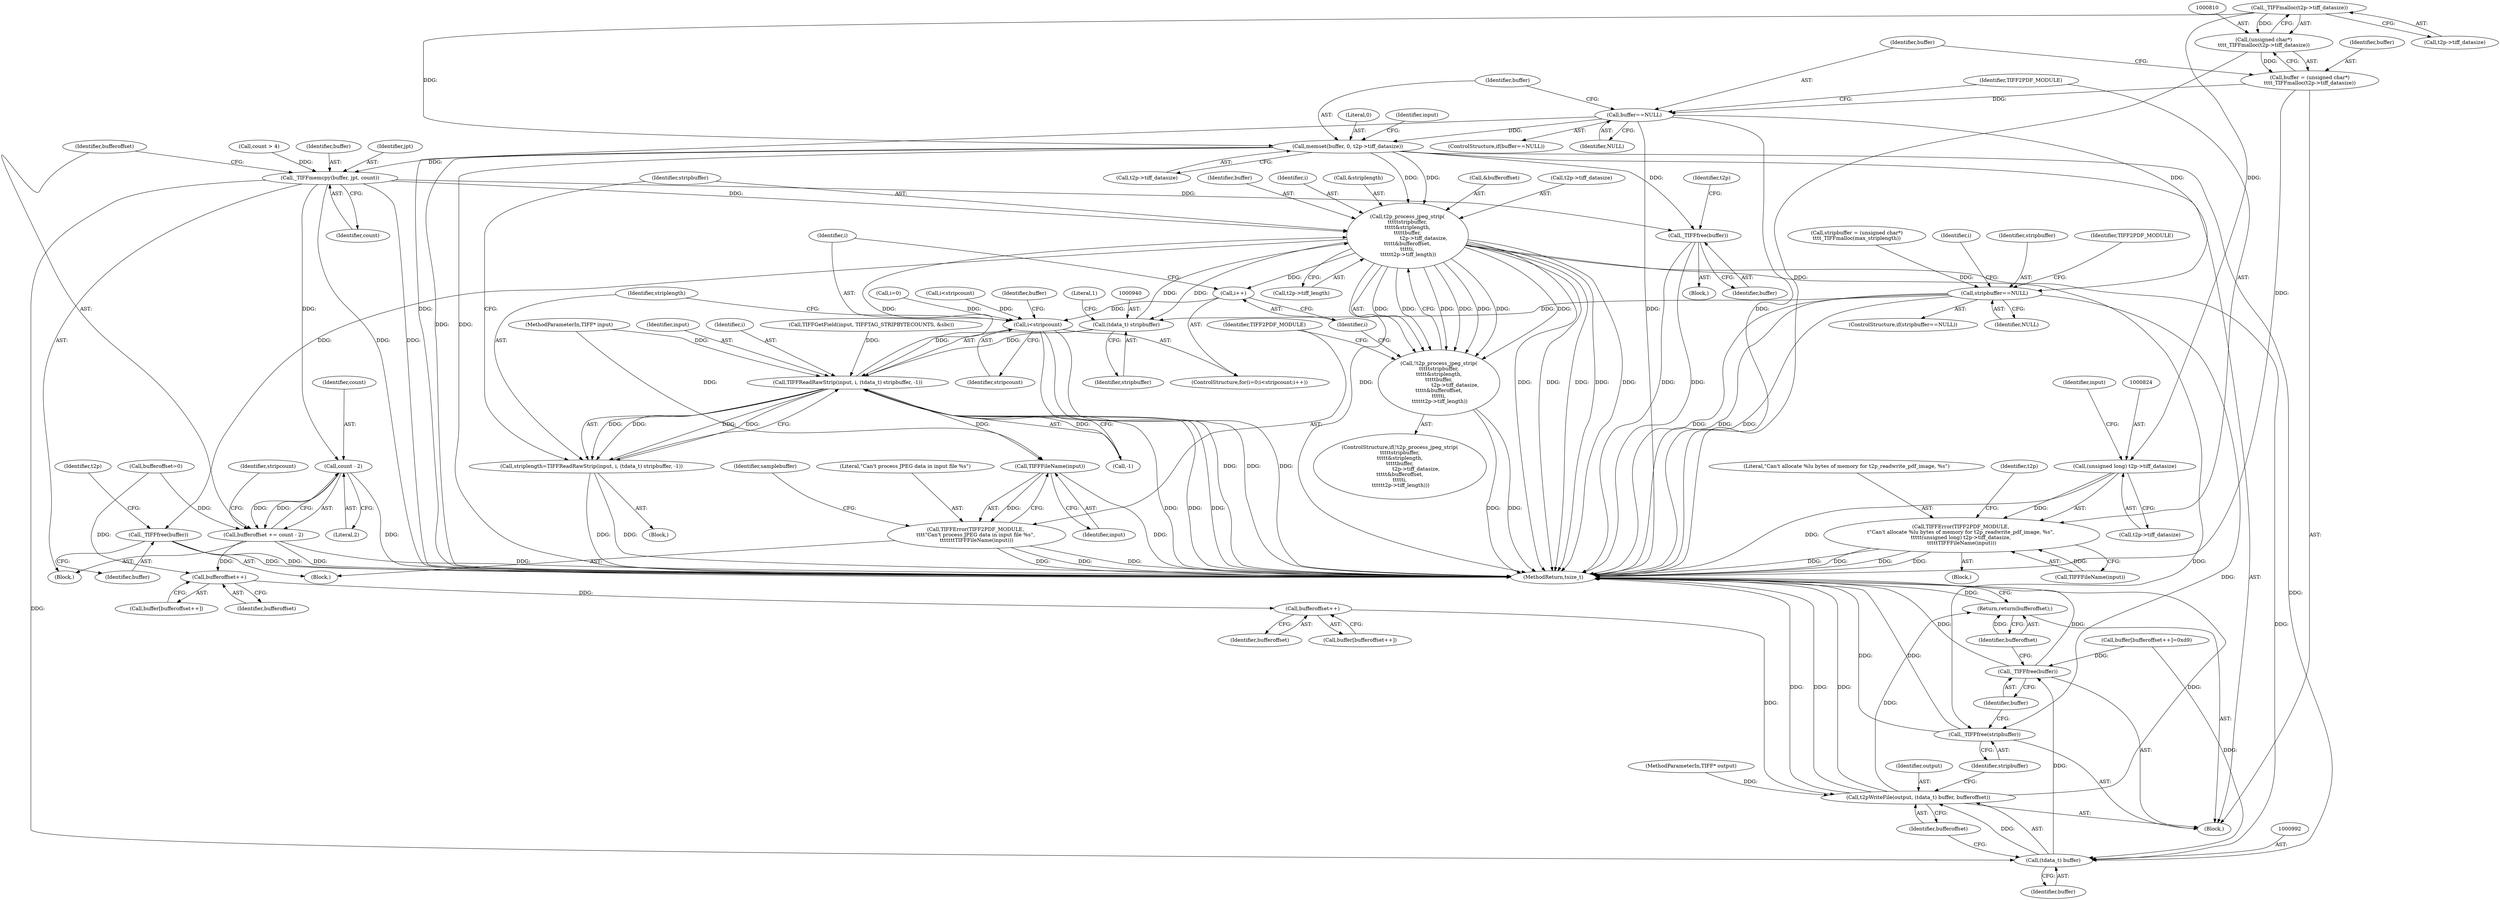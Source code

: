 digraph "0_libtiff_83a4b92815ea04969d494416eaae3d4c6b338e4a#diff-c8b4b355f9b5c06d585b23138e1c185f_4@API" {
"1000811" [label="(Call,_TIFFmalloc(t2p->tiff_datasize))"];
"1000809" [label="(Call,(unsigned char*)\n\t\t\t\t_TIFFmalloc(t2p->tiff_datasize))"];
"1000807" [label="(Call,buffer = (unsigned char*)\n\t\t\t\t_TIFFmalloc(t2p->tiff_datasize))"];
"1000816" [label="(Call,buffer==NULL)"];
"1000837" [label="(Call,memset(buffer, 0, t2p->tiff_datasize))"];
"1000859" [label="(Call,_TIFFmemcpy(buffer, jpt, count))"];
"1000865" [label="(Call,count - 2)"];
"1000863" [label="(Call,bufferoffset += count - 2)"];
"1000980" [label="(Call,bufferoffset++)"];
"1000986" [label="(Call,bufferoffset++)"];
"1000989" [label="(Call,t2pWriteFile(output, (tdata_t) buffer, bufferoffset))"];
"1000999" [label="(Return,return(bufferoffset);)"];
"1000915" [label="(Call,_TIFFfree(buffer))"];
"1000946" [label="(Call,t2p_process_jpeg_strip(\n \t\t\t\t\tstripbuffer, \n \t\t\t\t\t&striplength, \n\t\t\t\t\tbuffer,\n                    t2p->tiff_datasize,\n \t\t\t\t\t&bufferoffset, \n \t\t\t\t\ti, \n \t\t\t\t\tt2p->tiff_length))"];
"1000931" [label="(Call,i++)"];
"1000928" [label="(Call,i<stripcount)"];
"1000936" [label="(Call,TIFFReadRawStrip(input, i, (tdata_t) stripbuffer, -1))"];
"1000934" [label="(Call,striplength=TIFFReadRawStrip(input, i, (tdata_t) stripbuffer, -1))"];
"1000964" [label="(Call,TIFFFileName(input))"];
"1000961" [label="(Call,TIFFError(TIFF2PDF_MODULE, \n\t\t\t\t\"Can't process JPEG data in input file %s\", \n\t\t\t\t\t\t\tTIFFFileName(input)))"];
"1000939" [label="(Call,(tdata_t) stripbuffer)"];
"1000945" [label="(Call,!t2p_process_jpeg_strip(\n \t\t\t\t\tstripbuffer, \n \t\t\t\t\t&striplength, \n\t\t\t\t\tbuffer,\n                    t2p->tiff_datasize,\n \t\t\t\t\t&bufferoffset, \n \t\t\t\t\ti, \n \t\t\t\t\tt2p->tiff_length))"];
"1000968" [label="(Call,_TIFFfree(buffer))"];
"1000991" [label="(Call,(tdata_t) buffer)"];
"1000997" [label="(Call,_TIFFfree(buffer))"];
"1000995" [label="(Call,_TIFFfree(stripbuffer))"];
"1000905" [label="(Call,stripbuffer==NULL)"];
"1000823" [label="(Call,(unsigned long) t2p->tiff_datasize)"];
"1000820" [label="(Call,TIFFError(TIFF2PDF_MODULE, \n\t\"Can't allocate %lu bytes of memory for t2p_readwrite_pdf_image, %s\", \n\t\t\t\t\t(unsigned long) t2p->tiff_datasize, \n\t\t\t\t\tTIFFFileName(input)))"];
"1000960" [label="(Block,)"];
"1000939" [label="(Call,(tdata_t) stripbuffer)"];
"1000864" [label="(Identifier,bufferoffset)"];
"1000822" [label="(Literal,\"Can't allocate %lu bytes of memory for t2p_readwrite_pdf_image, %s\")"];
"1000898" [label="(Call,stripbuffer = (unsigned char*)\n\t\t\t\t_TIFFmalloc(max_striplength))"];
"1000946" [label="(Call,t2p_process_jpeg_strip(\n \t\t\t\t\tstripbuffer, \n \t\t\t\t\t&striplength, \n\t\t\t\t\tbuffer,\n                    t2p->tiff_datasize,\n \t\t\t\t\t&bufferoffset, \n \t\t\t\t\ti, \n \t\t\t\t\tt2p->tiff_length))"];
"1000829" [label="(Identifier,input)"];
"1000908" [label="(Block,)"];
"1000994" [label="(Identifier,bufferoffset)"];
"1000838" [label="(Identifier,buffer)"];
"1000957" [label="(Call,t2p->tiff_length)"];
"1000956" [label="(Identifier,i)"];
"1000943" [label="(Literal,1)"];
"1000819" [label="(Block,)"];
"1000928" [label="(Call,i<stripcount)"];
"1000839" [label="(Literal,0)"];
"1000945" [label="(Call,!t2p_process_jpeg_strip(\n \t\t\t\t\tstripbuffer, \n \t\t\t\t\t&striplength, \n\t\t\t\t\tbuffer,\n                    t2p->tiff_datasize,\n \t\t\t\t\t&bufferoffset, \n \t\t\t\t\ti, \n \t\t\t\t\tt2p->tiff_length))"];
"1000815" [label="(ControlStructure,if(buffer==NULL))"];
"1000926" [label="(Identifier,i)"];
"1000948" [label="(Call,&striplength)"];
"1000986" [label="(Call,bufferoffset++)"];
"1000846" [label="(Identifier,input)"];
"1000906" [label="(Identifier,stripbuffer)"];
"1000855" [label="(Call,count > 4)"];
"1000809" [label="(Call,(unsigned char*)\n\t\t\t\t_TIFFmalloc(t2p->tiff_datasize))"];
"1000954" [label="(Call,&bufferoffset)"];
"1000968" [label="(Call,_TIFFfree(buffer))"];
"1000965" [label="(Identifier,input)"];
"1000934" [label="(Call,striplength=TIFFReadRawStrip(input, i, (tdata_t) stripbuffer, -1))"];
"1000995" [label="(Call,_TIFFfree(stripbuffer))"];
"1000962" [label="(Identifier,TIFF2PDF_MODULE)"];
"1000816" [label="(Call,buffer==NULL)"];
"1000915" [label="(Call,_TIFFfree(buffer))"];
"1000996" [label="(Identifier,stripbuffer)"];
"1000980" [label="(Call,bufferoffset++)"];
"1000961" [label="(Call,TIFFError(TIFF2PDF_MODULE, \n\t\t\t\t\"Can't process JPEG data in input file %s\", \n\t\t\t\t\t\t\tTIFFFileName(input)))"];
"1000983" [label="(Call,buffer[bufferoffset++]=0xd9)"];
"1001000" [label="(Identifier,bufferoffset)"];
"1000825" [label="(Call,t2p->tiff_datasize)"];
"1000904" [label="(ControlStructure,if(stripbuffer==NULL))"];
"1000998" [label="(Identifier,buffer)"];
"1000990" [label="(Identifier,output)"];
"1000964" [label="(Call,TIFFFileName(input))"];
"1000863" [label="(Call,bufferoffset += count - 2)"];
"1000951" [label="(Call,t2p->tiff_datasize)"];
"1000972" [label="(Identifier,t2p)"];
"1000869" [label="(Identifier,stripcount)"];
"1000867" [label="(Literal,2)"];
"1000881" [label="(Call,i<stripcount)"];
"1001945" [label="(MethodReturn,tsize_t)"];
"1000947" [label="(Identifier,stripbuffer)"];
"1000105" [label="(MethodParameterIn,TIFF* input)"];
"1000808" [label="(Identifier,buffer)"];
"1000932" [label="(Identifier,i)"];
"1000807" [label="(Call,buffer = (unsigned char*)\n\t\t\t\t_TIFFmalloc(t2p->tiff_datasize))"];
"1000967" [label="(Identifier,samplebuffer)"];
"1000859" [label="(Call,_TIFFmemcpy(buffer, jpt, count))"];
"1000969" [label="(Identifier,buffer)"];
"1000950" [label="(Identifier,buffer)"];
"1000106" [label="(MethodParameterIn,TIFF* output)"];
"1000823" [label="(Call,(unsigned long) t2p->tiff_datasize)"];
"1000840" [label="(Call,t2p->tiff_datasize)"];
"1000929" [label="(Identifier,i)"];
"1000916" [label="(Identifier,buffer)"];
"1000818" [label="(Identifier,NULL)"];
"1000991" [label="(Call,(tdata_t) buffer)"];
"1000997" [label="(Call,_TIFFfree(buffer))"];
"1000942" [label="(Call,-1)"];
"1000944" [label="(ControlStructure,if(!t2p_process_jpeg_strip(\n \t\t\t\t\tstripbuffer, \n \t\t\t\t\t&striplength, \n\t\t\t\t\tbuffer,\n                    t2p->tiff_datasize,\n \t\t\t\t\t&bufferoffset, \n \t\t\t\t\ti, \n \t\t\t\t\tt2p->tiff_length)))"];
"1000872" [label="(Call,TIFFGetField(input, TIFFTAG_STRIPBYTECOUNTS, &sbc))"];
"1000905" [label="(Call,stripbuffer==NULL)"];
"1000866" [label="(Identifier,count)"];
"1000979" [label="(Identifier,buffer)"];
"1000862" [label="(Identifier,count)"];
"1000832" [label="(Identifier,t2p)"];
"1000907" [label="(Identifier,NULL)"];
"1000935" [label="(Identifier,striplength)"];
"1000820" [label="(Call,TIFFError(TIFF2PDF_MODULE, \n\t\"Can't allocate %lu bytes of memory for t2p_readwrite_pdf_image, %s\", \n\t\t\t\t\t(unsigned long) t2p->tiff_datasize, \n\t\t\t\t\tTIFFFileName(input)))"];
"1000963" [label="(Literal,\"Can't process JPEG data in input file %s\")"];
"1000860" [label="(Identifier,buffer)"];
"1000993" [label="(Identifier,buffer)"];
"1000937" [label="(Identifier,input)"];
"1000837" [label="(Call,memset(buffer, 0, t2p->tiff_datasize))"];
"1000828" [label="(Call,TIFFFileName(input))"];
"1000933" [label="(Block,)"];
"1000930" [label="(Identifier,stripcount)"];
"1000987" [label="(Identifier,bufferoffset)"];
"1000858" [label="(Block,)"];
"1000989" [label="(Call,t2pWriteFile(output, (tdata_t) buffer, bufferoffset))"];
"1000978" [label="(Call,buffer[bufferoffset++])"];
"1000931" [label="(Call,i++)"];
"1000925" [label="(Call,i=0)"];
"1000938" [label="(Identifier,i)"];
"1000999" [label="(Return,return(bufferoffset);)"];
"1000865" [label="(Call,count - 2)"];
"1000821" [label="(Identifier,TIFF2PDF_MODULE)"];
"1000802" [label="(Block,)"];
"1000910" [label="(Identifier,TIFF2PDF_MODULE)"];
"1000936" [label="(Call,TIFFReadRawStrip(input, i, (tdata_t) stripbuffer, -1))"];
"1000919" [label="(Identifier,t2p)"];
"1000812" [label="(Call,t2p->tiff_datasize)"];
"1000817" [label="(Identifier,buffer)"];
"1000924" [label="(ControlStructure,for(i=0;i<stripcount;i++))"];
"1000941" [label="(Identifier,stripbuffer)"];
"1000811" [label="(Call,_TIFFmalloc(t2p->tiff_datasize))"];
"1000861" [label="(Identifier,jpt)"];
"1000981" [label="(Identifier,bufferoffset)"];
"1000984" [label="(Call,buffer[bufferoffset++])"];
"1000121" [label="(Call,bufferoffset=0)"];
"1000811" -> "1000809"  [label="AST: "];
"1000811" -> "1000812"  [label="CFG: "];
"1000812" -> "1000811"  [label="AST: "];
"1000809" -> "1000811"  [label="CFG: "];
"1000811" -> "1000809"  [label="DDG: "];
"1000811" -> "1000823"  [label="DDG: "];
"1000811" -> "1000837"  [label="DDG: "];
"1000809" -> "1000807"  [label="AST: "];
"1000810" -> "1000809"  [label="AST: "];
"1000807" -> "1000809"  [label="CFG: "];
"1000809" -> "1001945"  [label="DDG: "];
"1000809" -> "1000807"  [label="DDG: "];
"1000807" -> "1000802"  [label="AST: "];
"1000808" -> "1000807"  [label="AST: "];
"1000817" -> "1000807"  [label="CFG: "];
"1000807" -> "1001945"  [label="DDG: "];
"1000807" -> "1000816"  [label="DDG: "];
"1000816" -> "1000815"  [label="AST: "];
"1000816" -> "1000818"  [label="CFG: "];
"1000817" -> "1000816"  [label="AST: "];
"1000818" -> "1000816"  [label="AST: "];
"1000821" -> "1000816"  [label="CFG: "];
"1000838" -> "1000816"  [label="CFG: "];
"1000816" -> "1001945"  [label="DDG: "];
"1000816" -> "1001945"  [label="DDG: "];
"1000816" -> "1001945"  [label="DDG: "];
"1000816" -> "1000837"  [label="DDG: "];
"1000816" -> "1000905"  [label="DDG: "];
"1000837" -> "1000802"  [label="AST: "];
"1000837" -> "1000840"  [label="CFG: "];
"1000838" -> "1000837"  [label="AST: "];
"1000839" -> "1000837"  [label="AST: "];
"1000840" -> "1000837"  [label="AST: "];
"1000846" -> "1000837"  [label="CFG: "];
"1000837" -> "1001945"  [label="DDG: "];
"1000837" -> "1001945"  [label="DDG: "];
"1000837" -> "1000859"  [label="DDG: "];
"1000837" -> "1000915"  [label="DDG: "];
"1000837" -> "1000946"  [label="DDG: "];
"1000837" -> "1000946"  [label="DDG: "];
"1000837" -> "1000991"  [label="DDG: "];
"1000859" -> "1000858"  [label="AST: "];
"1000859" -> "1000862"  [label="CFG: "];
"1000860" -> "1000859"  [label="AST: "];
"1000861" -> "1000859"  [label="AST: "];
"1000862" -> "1000859"  [label="AST: "];
"1000864" -> "1000859"  [label="CFG: "];
"1000859" -> "1001945"  [label="DDG: "];
"1000859" -> "1001945"  [label="DDG: "];
"1000855" -> "1000859"  [label="DDG: "];
"1000859" -> "1000865"  [label="DDG: "];
"1000859" -> "1000915"  [label="DDG: "];
"1000859" -> "1000946"  [label="DDG: "];
"1000859" -> "1000991"  [label="DDG: "];
"1000865" -> "1000863"  [label="AST: "];
"1000865" -> "1000867"  [label="CFG: "];
"1000866" -> "1000865"  [label="AST: "];
"1000867" -> "1000865"  [label="AST: "];
"1000863" -> "1000865"  [label="CFG: "];
"1000865" -> "1001945"  [label="DDG: "];
"1000865" -> "1000863"  [label="DDG: "];
"1000865" -> "1000863"  [label="DDG: "];
"1000863" -> "1000858"  [label="AST: "];
"1000864" -> "1000863"  [label="AST: "];
"1000869" -> "1000863"  [label="CFG: "];
"1000863" -> "1001945"  [label="DDG: "];
"1000863" -> "1001945"  [label="DDG: "];
"1000121" -> "1000863"  [label="DDG: "];
"1000863" -> "1000980"  [label="DDG: "];
"1000980" -> "1000978"  [label="AST: "];
"1000980" -> "1000981"  [label="CFG: "];
"1000981" -> "1000980"  [label="AST: "];
"1000978" -> "1000980"  [label="CFG: "];
"1000121" -> "1000980"  [label="DDG: "];
"1000980" -> "1000986"  [label="DDG: "];
"1000986" -> "1000984"  [label="AST: "];
"1000986" -> "1000987"  [label="CFG: "];
"1000987" -> "1000986"  [label="AST: "];
"1000984" -> "1000986"  [label="CFG: "];
"1000986" -> "1000989"  [label="DDG: "];
"1000989" -> "1000802"  [label="AST: "];
"1000989" -> "1000994"  [label="CFG: "];
"1000990" -> "1000989"  [label="AST: "];
"1000991" -> "1000989"  [label="AST: "];
"1000994" -> "1000989"  [label="AST: "];
"1000996" -> "1000989"  [label="CFG: "];
"1000989" -> "1001945"  [label="DDG: "];
"1000989" -> "1001945"  [label="DDG: "];
"1000989" -> "1001945"  [label="DDG: "];
"1000989" -> "1001945"  [label="DDG: "];
"1000106" -> "1000989"  [label="DDG: "];
"1000991" -> "1000989"  [label="DDG: "];
"1000989" -> "1000999"  [label="DDG: "];
"1000999" -> "1000802"  [label="AST: "];
"1000999" -> "1001000"  [label="CFG: "];
"1001000" -> "1000999"  [label="AST: "];
"1001945" -> "1000999"  [label="CFG: "];
"1000999" -> "1001945"  [label="DDG: "];
"1001000" -> "1000999"  [label="DDG: "];
"1000915" -> "1000908"  [label="AST: "];
"1000915" -> "1000916"  [label="CFG: "];
"1000916" -> "1000915"  [label="AST: "];
"1000919" -> "1000915"  [label="CFG: "];
"1000915" -> "1001945"  [label="DDG: "];
"1000915" -> "1001945"  [label="DDG: "];
"1000946" -> "1000945"  [label="AST: "];
"1000946" -> "1000957"  [label="CFG: "];
"1000947" -> "1000946"  [label="AST: "];
"1000948" -> "1000946"  [label="AST: "];
"1000950" -> "1000946"  [label="AST: "];
"1000951" -> "1000946"  [label="AST: "];
"1000954" -> "1000946"  [label="AST: "];
"1000956" -> "1000946"  [label="AST: "];
"1000957" -> "1000946"  [label="AST: "];
"1000945" -> "1000946"  [label="CFG: "];
"1000946" -> "1001945"  [label="DDG: "];
"1000946" -> "1001945"  [label="DDG: "];
"1000946" -> "1001945"  [label="DDG: "];
"1000946" -> "1001945"  [label="DDG: "];
"1000946" -> "1001945"  [label="DDG: "];
"1000946" -> "1001945"  [label="DDG: "];
"1000946" -> "1000931"  [label="DDG: "];
"1000946" -> "1000939"  [label="DDG: "];
"1000946" -> "1000945"  [label="DDG: "];
"1000946" -> "1000945"  [label="DDG: "];
"1000946" -> "1000945"  [label="DDG: "];
"1000946" -> "1000945"  [label="DDG: "];
"1000946" -> "1000945"  [label="DDG: "];
"1000946" -> "1000945"  [label="DDG: "];
"1000946" -> "1000945"  [label="DDG: "];
"1000939" -> "1000946"  [label="DDG: "];
"1000936" -> "1000946"  [label="DDG: "];
"1000946" -> "1000968"  [label="DDG: "];
"1000946" -> "1000991"  [label="DDG: "];
"1000946" -> "1000995"  [label="DDG: "];
"1000931" -> "1000924"  [label="AST: "];
"1000931" -> "1000932"  [label="CFG: "];
"1000932" -> "1000931"  [label="AST: "];
"1000929" -> "1000931"  [label="CFG: "];
"1000931" -> "1000928"  [label="DDG: "];
"1000928" -> "1000924"  [label="AST: "];
"1000928" -> "1000930"  [label="CFG: "];
"1000929" -> "1000928"  [label="AST: "];
"1000930" -> "1000928"  [label="AST: "];
"1000935" -> "1000928"  [label="CFG: "];
"1000979" -> "1000928"  [label="CFG: "];
"1000928" -> "1001945"  [label="DDG: "];
"1000928" -> "1001945"  [label="DDG: "];
"1000928" -> "1001945"  [label="DDG: "];
"1000925" -> "1000928"  [label="DDG: "];
"1000881" -> "1000928"  [label="DDG: "];
"1000928" -> "1000936"  [label="DDG: "];
"1000936" -> "1000934"  [label="AST: "];
"1000936" -> "1000942"  [label="CFG: "];
"1000937" -> "1000936"  [label="AST: "];
"1000938" -> "1000936"  [label="AST: "];
"1000939" -> "1000936"  [label="AST: "];
"1000942" -> "1000936"  [label="AST: "];
"1000934" -> "1000936"  [label="CFG: "];
"1000936" -> "1001945"  [label="DDG: "];
"1000936" -> "1001945"  [label="DDG: "];
"1000936" -> "1001945"  [label="DDG: "];
"1000936" -> "1000934"  [label="DDG: "];
"1000936" -> "1000934"  [label="DDG: "];
"1000936" -> "1000934"  [label="DDG: "];
"1000936" -> "1000934"  [label="DDG: "];
"1000872" -> "1000936"  [label="DDG: "];
"1000105" -> "1000936"  [label="DDG: "];
"1000939" -> "1000936"  [label="DDG: "];
"1000942" -> "1000936"  [label="DDG: "];
"1000936" -> "1000964"  [label="DDG: "];
"1000934" -> "1000933"  [label="AST: "];
"1000935" -> "1000934"  [label="AST: "];
"1000947" -> "1000934"  [label="CFG: "];
"1000934" -> "1001945"  [label="DDG: "];
"1000934" -> "1001945"  [label="DDG: "];
"1000964" -> "1000961"  [label="AST: "];
"1000964" -> "1000965"  [label="CFG: "];
"1000965" -> "1000964"  [label="AST: "];
"1000961" -> "1000964"  [label="CFG: "];
"1000964" -> "1001945"  [label="DDG: "];
"1000964" -> "1000961"  [label="DDG: "];
"1000105" -> "1000964"  [label="DDG: "];
"1000961" -> "1000960"  [label="AST: "];
"1000962" -> "1000961"  [label="AST: "];
"1000963" -> "1000961"  [label="AST: "];
"1000967" -> "1000961"  [label="CFG: "];
"1000961" -> "1001945"  [label="DDG: "];
"1000961" -> "1001945"  [label="DDG: "];
"1000961" -> "1001945"  [label="DDG: "];
"1000939" -> "1000941"  [label="CFG: "];
"1000940" -> "1000939"  [label="AST: "];
"1000941" -> "1000939"  [label="AST: "];
"1000943" -> "1000939"  [label="CFG: "];
"1000905" -> "1000939"  [label="DDG: "];
"1000945" -> "1000944"  [label="AST: "];
"1000962" -> "1000945"  [label="CFG: "];
"1000932" -> "1000945"  [label="CFG: "];
"1000945" -> "1001945"  [label="DDG: "];
"1000945" -> "1001945"  [label="DDG: "];
"1000968" -> "1000960"  [label="AST: "];
"1000968" -> "1000969"  [label="CFG: "];
"1000969" -> "1000968"  [label="AST: "];
"1000972" -> "1000968"  [label="CFG: "];
"1000968" -> "1001945"  [label="DDG: "];
"1000968" -> "1001945"  [label="DDG: "];
"1000991" -> "1000993"  [label="CFG: "];
"1000992" -> "1000991"  [label="AST: "];
"1000993" -> "1000991"  [label="AST: "];
"1000994" -> "1000991"  [label="CFG: "];
"1000983" -> "1000991"  [label="DDG: "];
"1000991" -> "1000997"  [label="DDG: "];
"1000997" -> "1000802"  [label="AST: "];
"1000997" -> "1000998"  [label="CFG: "];
"1000998" -> "1000997"  [label="AST: "];
"1001000" -> "1000997"  [label="CFG: "];
"1000997" -> "1001945"  [label="DDG: "];
"1000997" -> "1001945"  [label="DDG: "];
"1000983" -> "1000997"  [label="DDG: "];
"1000995" -> "1000802"  [label="AST: "];
"1000995" -> "1000996"  [label="CFG: "];
"1000996" -> "1000995"  [label="AST: "];
"1000998" -> "1000995"  [label="CFG: "];
"1000995" -> "1001945"  [label="DDG: "];
"1000995" -> "1001945"  [label="DDG: "];
"1000905" -> "1000995"  [label="DDG: "];
"1000905" -> "1000904"  [label="AST: "];
"1000905" -> "1000907"  [label="CFG: "];
"1000906" -> "1000905"  [label="AST: "];
"1000907" -> "1000905"  [label="AST: "];
"1000910" -> "1000905"  [label="CFG: "];
"1000926" -> "1000905"  [label="CFG: "];
"1000905" -> "1001945"  [label="DDG: "];
"1000905" -> "1001945"  [label="DDG: "];
"1000905" -> "1001945"  [label="DDG: "];
"1000898" -> "1000905"  [label="DDG: "];
"1000823" -> "1000820"  [label="AST: "];
"1000823" -> "1000825"  [label="CFG: "];
"1000824" -> "1000823"  [label="AST: "];
"1000825" -> "1000823"  [label="AST: "];
"1000829" -> "1000823"  [label="CFG: "];
"1000823" -> "1001945"  [label="DDG: "];
"1000823" -> "1000820"  [label="DDG: "];
"1000820" -> "1000819"  [label="AST: "];
"1000820" -> "1000828"  [label="CFG: "];
"1000821" -> "1000820"  [label="AST: "];
"1000822" -> "1000820"  [label="AST: "];
"1000828" -> "1000820"  [label="AST: "];
"1000832" -> "1000820"  [label="CFG: "];
"1000820" -> "1001945"  [label="DDG: "];
"1000820" -> "1001945"  [label="DDG: "];
"1000820" -> "1001945"  [label="DDG: "];
"1000820" -> "1001945"  [label="DDG: "];
"1000828" -> "1000820"  [label="DDG: "];
}
